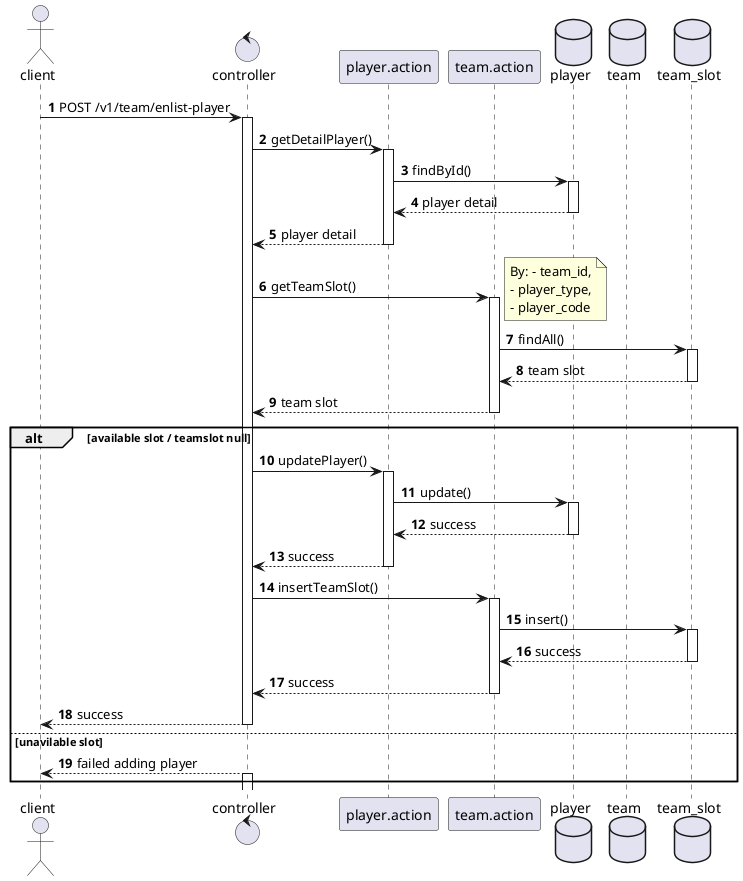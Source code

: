 @startuml adding_player_into_team
actor client
control controller
participant "player.action" as player_action
participant "team.action" as team_action
database player
database team
database team_slot
autonumber

client -> controller: POST /v1/team/enlist-player
activate controller
    controller -> player_action: getDetailPlayer()
    activate player_action
        player_action  -> player: findById()
        activate player
        return player detail
    return player detail

    controller -> team_action: getTeamSlot()
    activate team_action
    note right
    By: - team_id,
    - player_type,
    - player_code
    end note
        team_action -> team_slot: findAll()
        activate team_slot
        return team slot
    return team slot

    alt available slot / teamslot null
        controller -> player_action:  updatePlayer()
        activate player_action
            player_action -> player: update()
            activate player
            return success
        return success

        controller -> team_action: insertTeamSlot()
        activate team_action
            team_action -> team_slot: insert()
            activate team_slot
            return success
        return success
    return success
    else unavilable slot
    controller --> client: failed adding player
    activate controller
    end
                    


@enduml